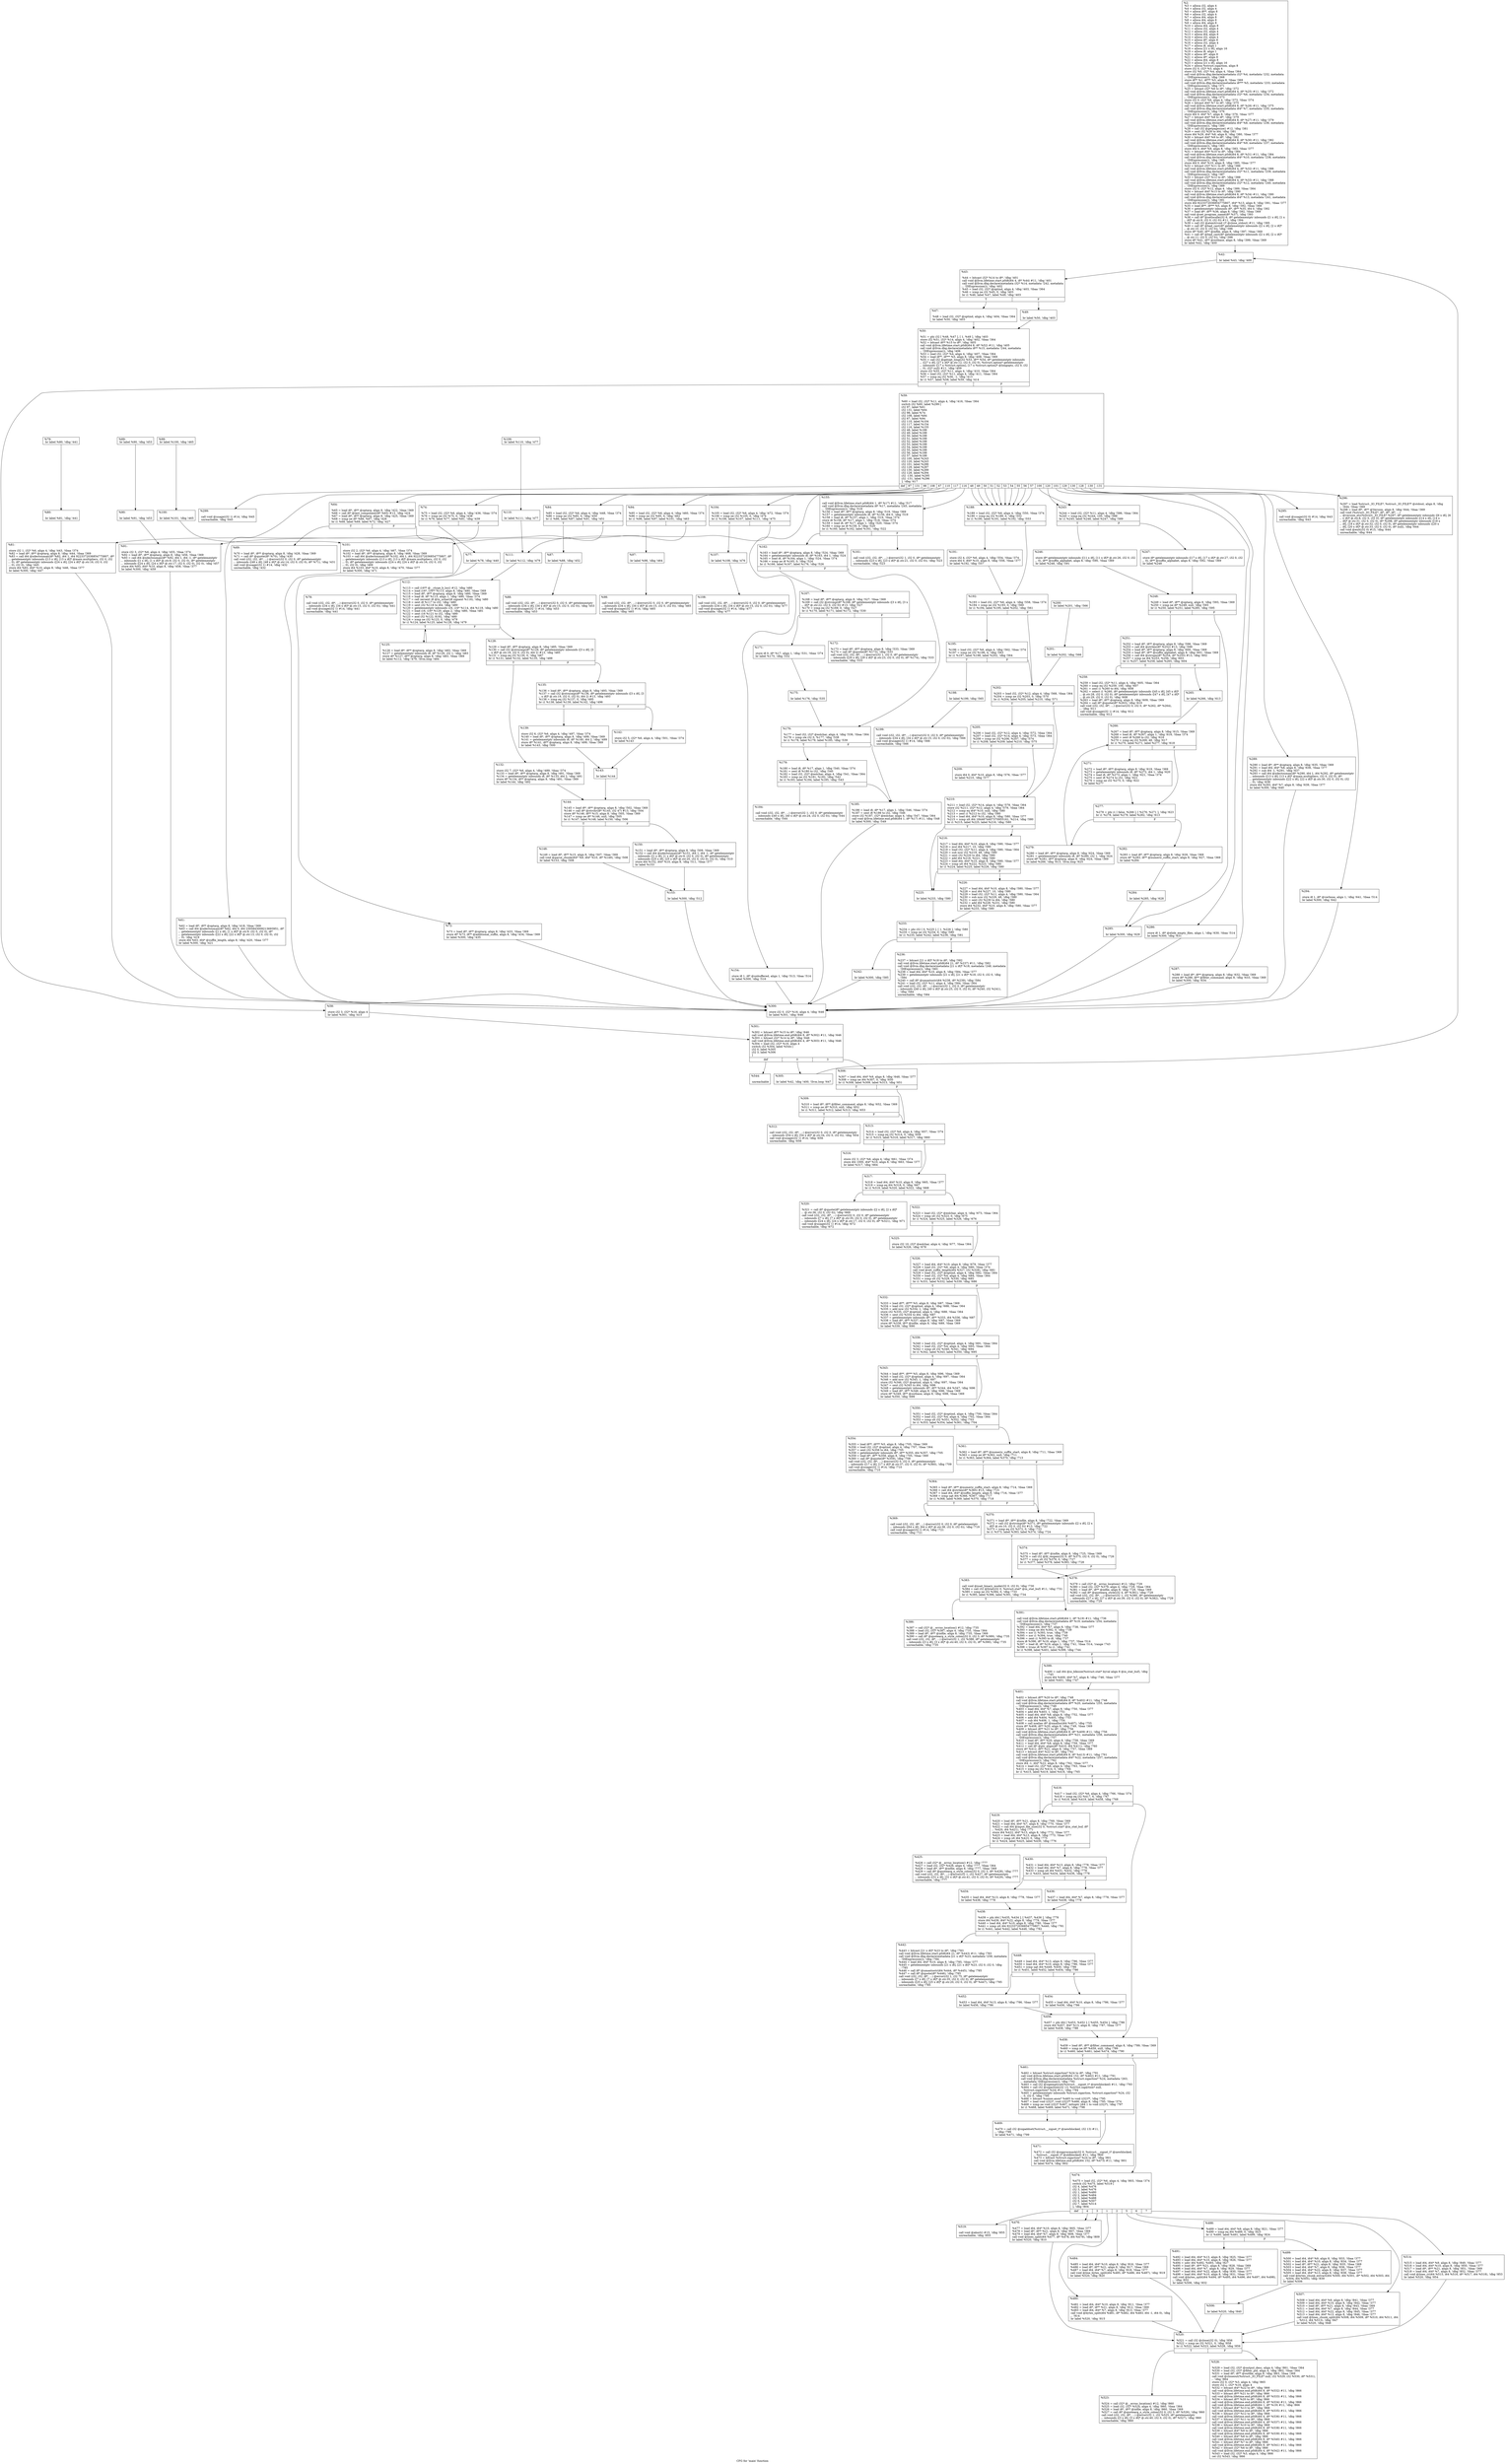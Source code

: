 digraph "CFG for 'main' function" {
	label="CFG for 'main' function";

	Node0x1380670 [shape=record,label="{%2:\l  %3 = alloca i32, align 4\l  %4 = alloca i32, align 4\l  %5 = alloca i8**, align 8\l  %6 = alloca i32, align 4\l  %7 = alloca i64, align 8\l  %8 = alloca i64, align 8\l  %9 = alloca i64, align 8\l  %10 = alloca i64, align 8\l  %11 = alloca i32, align 4\l  %12 = alloca i32, align 4\l  %13 = alloca i64, align 8\l  %14 = alloca i32, align 4\l  %15 = alloca i8*, align 8\l  %16 = alloca i32, align 4\l  %17 = alloca i8, align 1\l  %18 = alloca [21 x i8], align 16\l  %19 = alloca i8, align 1\l  %20 = alloca i8*, align 8\l  %21 = alloca i8*, align 8\l  %22 = alloca i64, align 8\l  %23 = alloca [21 x i8], align 16\l  %24 = alloca %struct.sigaction, align 8\l  store i32 0, i32* %3, align 4\l  store i32 %0, i32* %4, align 4, !tbaa !364\l  call void @llvm.dbg.declare(metadata i32* %4, metadata !232, metadata\l... !DIExpression()), !dbg !368\l  store i8** %1, i8*** %5, align 8, !tbaa !369\l  call void @llvm.dbg.declare(metadata i8*** %5, metadata !233, metadata\l... !DIExpression()), !dbg !371\l  %25 = bitcast i32* %6 to i8*, !dbg !372\l  call void @llvm.lifetime.start.p0i8(i64 4, i8* %25) #11, !dbg !372\l  call void @llvm.dbg.declare(metadata i32* %6, metadata !234, metadata\l... !DIExpression()), !dbg !373\l  store i32 0, i32* %6, align 4, !dbg !373, !tbaa !374\l  %26 = bitcast i64* %7 to i8*, !dbg !375\l  call void @llvm.lifetime.start.p0i8(i64 8, i8* %26) #11, !dbg !375\l  call void @llvm.dbg.declare(metadata i64* %7, metadata !235, metadata\l... !DIExpression()), !dbg !376\l  store i64 0, i64* %7, align 8, !dbg !376, !tbaa !377\l  %27 = bitcast i64* %8 to i8*, !dbg !379\l  call void @llvm.lifetime.start.p0i8(i64 8, i8* %27) #11, !dbg !379\l  call void @llvm.dbg.declare(metadata i64* %8, metadata !236, metadata\l... !DIExpression()), !dbg !380\l  %28 = call i32 @getpagesize() #12, !dbg !381\l  %29 = sext i32 %28 to i64, !dbg !381\l  store i64 %29, i64* %8, align 8, !dbg !380, !tbaa !377\l  %30 = bitcast i64* %9 to i8*, !dbg !382\l  call void @llvm.lifetime.start.p0i8(i64 8, i8* %30) #11, !dbg !382\l  call void @llvm.dbg.declare(metadata i64* %9, metadata !237, metadata\l... !DIExpression()), !dbg !383\l  store i64 0, i64* %9, align 8, !dbg !383, !tbaa !377\l  %31 = bitcast i64* %10 to i8*, !dbg !384\l  call void @llvm.lifetime.start.p0i8(i64 8, i8* %31) #11, !dbg !384\l  call void @llvm.dbg.declare(metadata i64* %10, metadata !238, metadata\l... !DIExpression()), !dbg !385\l  store i64 0, i64* %10, align 8, !dbg !385, !tbaa !377\l  %32 = bitcast i32* %11 to i8*, !dbg !386\l  call void @llvm.lifetime.start.p0i8(i64 4, i8* %32) #11, !dbg !386\l  call void @llvm.dbg.declare(metadata i32* %11, metadata !239, metadata\l... !DIExpression()), !dbg !387\l  %33 = bitcast i32* %12 to i8*, !dbg !388\l  call void @llvm.lifetime.start.p0i8(i64 4, i8* %33) #11, !dbg !388\l  call void @llvm.dbg.declare(metadata i32* %12, metadata !240, metadata\l... !DIExpression()), !dbg !389\l  store i32 0, i32* %12, align 4, !dbg !389, !tbaa !364\l  %34 = bitcast i64* %13 to i8*, !dbg !390\l  call void @llvm.lifetime.start.p0i8(i64 8, i8* %34) #11, !dbg !390\l  call void @llvm.dbg.declare(metadata i64* %13, metadata !241, metadata\l... !DIExpression()), !dbg !391\l  store i64 9223372036854775807, i64* %13, align 8, !dbg !391, !tbaa !377\l  %35 = load i8**, i8*** %5, align 8, !dbg !392, !tbaa !369\l  %36 = getelementptr inbounds i8*, i8** %35, i64 0, !dbg !392\l  %37 = load i8*, i8** %36, align 8, !dbg !392, !tbaa !369\l  call void @set_program_name(i8* %37), !dbg !393\l  %38 = call i8* @setlocale(i32 6, i8* getelementptr inbounds ([1 x i8], [1 x\l... i8]* @.str.9, i32 0, i32 0)) #11, !dbg !394\l  %39 = call i32 @atexit(void ()* @close_stdout) #11, !dbg !395\l  %40 = call i8* @bad_cast(i8* getelementptr inbounds ([2 x i8], [2 x i8]*\l... @.str.10, i32 0, i32 0)), !dbg !396\l  store i8* %40, i8** @infile, align 8, !dbg !397, !tbaa !369\l  %41 = call i8* @bad_cast(i8* getelementptr inbounds ([2 x i8], [2 x i8]*\l... @.str.11, i32 0, i32 0)), !dbg !398\l  store i8* %41, i8** @outbase, align 8, !dbg !399, !tbaa !369\l  br label %42, !dbg !400\l}"];
	Node0x1380670 -> Node0x1380bc0;
	Node0x1380bc0 [shape=record,label="{%42:\l\l  br label %43, !dbg !400\l}"];
	Node0x1380bc0 -> Node0x1380c10;
	Node0x1380c10 [shape=record,label="{%43:\l\l  %44 = bitcast i32* %14 to i8*, !dbg !401\l  call void @llvm.lifetime.start.p0i8(i64 4, i8* %44) #11, !dbg !401\l  call void @llvm.dbg.declare(metadata i32* %14, metadata !242, metadata\l... !DIExpression()), !dbg !402\l  %45 = load i32, i32* @optind, align 4, !dbg !403, !tbaa !364\l  %46 = icmp ne i32 %45, 0, !dbg !403\l  br i1 %46, label %47, label %49, !dbg !403\l|{<s0>T|<s1>F}}"];
	Node0x1380c10:s0 -> Node0x1380c60;
	Node0x1380c10:s1 -> Node0x1380cb0;
	Node0x1380c60 [shape=record,label="{%47:\l\l  %48 = load i32, i32* @optind, align 4, !dbg !404, !tbaa !364\l  br label %50, !dbg !403\l}"];
	Node0x1380c60 -> Node0x1380d00;
	Node0x1380cb0 [shape=record,label="{%49:\l\l  br label %50, !dbg !403\l}"];
	Node0x1380cb0 -> Node0x1380d00;
	Node0x1380d00 [shape=record,label="{%50:\l\l  %51 = phi i32 [ %48, %47 ], [ 1, %49 ], !dbg !403\l  store i32 %51, i32* %14, align 4, !dbg !402, !tbaa !364\l  %52 = bitcast i8** %15 to i8*, !dbg !405\l  call void @llvm.lifetime.start.p0i8(i64 8, i8* %52) #11, !dbg !405\l  call void @llvm.dbg.declare(metadata i8** %15, metadata !244, metadata\l... !DIExpression()), !dbg !406\l  %53 = load i32, i32* %4, align 4, !dbg !407, !tbaa !364\l  %54 = load i8**, i8*** %5, align 8, !dbg !408, !tbaa !369\l  %55 = call i32 @getopt_long(i32 %53, i8** %54, i8* getelementptr inbounds\l... ([27 x i8], [27 x i8]* @.str.12, i32 0, i32 0), %struct.option* getelementptr\l... inbounds ([17 x %struct.option], [17 x %struct.option]* @longopts, i32 0, i32\l... 0), i32* null) #11, !dbg !409\l  store i32 %55, i32* %11, align 4, !dbg !410, !tbaa !364\l  %56 = load i32, i32* %11, align 4, !dbg !411, !tbaa !364\l  %57 = icmp eq i32 %56, -1, !dbg !413\l  br i1 %57, label %58, label %59, !dbg !414\l|{<s0>T|<s1>F}}"];
	Node0x1380d00:s0 -> Node0x1380d50;
	Node0x1380d00:s1 -> Node0x1380da0;
	Node0x1380d50 [shape=record,label="{%58:\l\l  store i32 3, i32* %16, align 4\l  br label %301, !dbg !415\l}"];
	Node0x1380d50 -> Node0x13ab9f0;
	Node0x1380da0 [shape=record,label="{%59:\l\l  %60 = load i32, i32* %11, align 4, !dbg !416, !tbaa !364\l  switch i32 %60, label %299 [\l    i32 97, label %61\l    i32 131, label %64\l    i32 98, label %74\l    i32 108, label %84\l    i32 67, label %94\l    i32 110, label %104\l    i32 117, label %154\l    i32 116, label %155\l    i32 48, label %188\l    i32 49, label %188\l    i32 50, label %188\l    i32 51, label %188\l    i32 52, label %188\l    i32 53, label %188\l    i32 54, label %188\l    i32 55, label %188\l    i32 56, label %188\l    i32 57, label %188\l    i32 100, label %243\l    i32 120, label %243\l    i32 101, label %286\l    i32 129, label %287\l    i32 130, label %289\l    i32 128, label %294\l    i32 -130, label %295\l    i32 -131, label %296\l  ], !dbg !417\l|{<s0>def|<s1>97|<s2>131|<s3>98|<s4>108|<s5>67|<s6>110|<s7>117|<s8>116|<s9>48|<s10>49|<s11>50|<s12>51|<s13>52|<s14>53|<s15>54|<s16>55|<s17>56|<s18>57|<s19>100|<s20>120|<s21>101|<s22>129|<s23>130|<s24>128|<s25>-130|<s26>-131}}"];
	Node0x1380da0:s0 -> Node0x13ab950;
	Node0x1380da0:s1 -> Node0x1380df0;
	Node0x1380da0:s2 -> Node0x1380e40;
	Node0x1380da0:s3 -> Node0x1380f30;
	Node0x1380da0:s4 -> Node0x1381110;
	Node0x1380da0:s5 -> Node0x13812f0;
	Node0x1380da0:s6 -> Node0x13814d0;
	Node0x1380da0:s7 -> Node0x1381a70;
	Node0x1380da0:s8 -> Node0x1381ac0;
	Node0x1380da0:s9 -> Node0x13aad70;
	Node0x1380da0:s10 -> Node0x13aad70;
	Node0x1380da0:s11 -> Node0x13aad70;
	Node0x1380da0:s12 -> Node0x13aad70;
	Node0x1380da0:s13 -> Node0x13aad70;
	Node0x1380da0:s14 -> Node0x13aad70;
	Node0x1380da0:s15 -> Node0x13aad70;
	Node0x1380da0:s16 -> Node0x13aad70;
	Node0x1380da0:s17 -> Node0x13aad70;
	Node0x1380da0:s18 -> Node0x13aad70;
	Node0x1380da0:s19 -> Node0x13ab310;
	Node0x1380da0:s20 -> Node0x13ab310;
	Node0x1380da0:s21 -> Node0x13ab770;
	Node0x1380da0:s22 -> Node0x13ab7c0;
	Node0x1380da0:s23 -> Node0x13ab810;
	Node0x1380da0:s24 -> Node0x13ab860;
	Node0x1380da0:s25 -> Node0x13ab8b0;
	Node0x1380da0:s26 -> Node0x13ab900;
	Node0x1380df0 [shape=record,label="{%61:\l\l  %62 = load i8*, i8** @optarg, align 8, !dbg !418, !tbaa !369\l  %63 = call i64 @xdectoumax(i8* %62, i64 0, i64 2305843009213693951, i8*\l... getelementptr inbounds ([1 x i8], [1 x i8]* @.str.9, i32 0, i32 0), i8*\l... getelementptr inbounds ([22 x i8], [22 x i8]* @.str.13, i32 0, i32 0), i32\l... 0), !dbg !419\l  store i64 %63, i64* @suffix_length, align 8, !dbg !420, !tbaa !377\l  br label %300, !dbg !421\l}"];
	Node0x1380df0 -> Node0x13ab9a0;
	Node0x1380e40 [shape=record,label="{%64:\l\l  %65 = load i8*, i8** @optarg, align 8, !dbg !422, !tbaa !369\l  %66 = call i8* @last_component(i8* %65) #13, !dbg !424\l  %67 = load i8*, i8** @optarg, align 8, !dbg !425, !tbaa !369\l  %68 = icmp ne i8* %66, %67, !dbg !426\l  br i1 %68, label %69, label %72, !dbg !427\l|{<s0>T|<s1>F}}"];
	Node0x1380e40:s0 -> Node0x1380e90;
	Node0x1380e40:s1 -> Node0x1380ee0;
	Node0x1380e90 [shape=record,label="{%69:\l\l  %70 = load i8*, i8** @optarg, align 8, !dbg !428, !tbaa !369\l  %71 = call i8* @quote(i8* %70), !dbg !430\l  call void (i32, i32, i8*, ...) @error(i32 0, i32 0, i8* getelementptr\l... inbounds ([48 x i8], [48 x i8]* @.str.14, i32 0, i32 0), i8* %71), !dbg !431\l  call void @usage(i32 1) #14, !dbg !432\l  unreachable, !dbg !432\l}"];
	Node0x1380ee0 [shape=record,label="{%72:\l\l  %73 = load i8*, i8** @optarg, align 8, !dbg !433, !tbaa !369\l  store i8* %73, i8** @additional_suffix, align 8, !dbg !434, !tbaa !369\l  br label %300, !dbg !435\l}"];
	Node0x1380ee0 -> Node0x13ab9a0;
	Node0x1380f30 [shape=record,label="{%74:\l\l  %75 = load i32, i32* %6, align 4, !dbg !436, !tbaa !374\l  %76 = icmp ne i32 %75, 0, !dbg !438\l  br i1 %76, label %77, label %81, !dbg !439\l|{<s0>T|<s1>F}}"];
	Node0x1380f30:s0 -> Node0x1380f80;
	Node0x1380f30:s1 -> Node0x13810c0;
	Node0x1380f80 [shape=record,label="{%77:\l\l  br label %78, !dbg !440\l}"];
	Node0x1380f80 -> Node0x1380fd0;
	Node0x1380fd0 [shape=record,label="{%78:\l\l  call void (i32, i32, i8*, ...) @error(i32 0, i32 0, i8* getelementptr\l... inbounds ([34 x i8], [34 x i8]* @.str.15, i32 0, i32 0)), !dbg !441\l  call void @usage(i32 1) #14, !dbg !441\l  unreachable, !dbg !441\l}"];
	Node0x1381020 [shape=record,label="{%79:                                                  \l  br label %80, !dbg !441\l}"];
	Node0x1381020 -> Node0x1381070;
	Node0x1381070 [shape=record,label="{%80:\l\l  br label %81, !dbg !441\l}"];
	Node0x1381070 -> Node0x13810c0;
	Node0x13810c0 [shape=record,label="{%81:\l\l  store i32 1, i32* %6, align 4, !dbg !443, !tbaa !374\l  %82 = load i8*, i8** @optarg, align 8, !dbg !444, !tbaa !369\l  %83 = call i64 @xdectoumax(i8* %82, i64 1, i64 9223372036854775807, i8*\l... getelementptr inbounds ([13 x i8], [13 x i8]* @main.multipliers, i32 0, i32\l... 0), i8* getelementptr inbounds ([24 x i8], [24 x i8]* @.str.16, i32 0, i32\l... 0), i32 0), !dbg !445\l  store i64 %83, i64* %10, align 8, !dbg !446, !tbaa !377\l  br label %300, !dbg !447\l}"];
	Node0x13810c0 -> Node0x13ab9a0;
	Node0x1381110 [shape=record,label="{%84:\l\l  %85 = load i32, i32* %6, align 4, !dbg !448, !tbaa !374\l  %86 = icmp ne i32 %85, 0, !dbg !450\l  br i1 %86, label %87, label %91, !dbg !451\l|{<s0>T|<s1>F}}"];
	Node0x1381110:s0 -> Node0x1381160;
	Node0x1381110:s1 -> Node0x13812a0;
	Node0x1381160 [shape=record,label="{%87:\l\l  br label %88, !dbg !452\l}"];
	Node0x1381160 -> Node0x13811b0;
	Node0x13811b0 [shape=record,label="{%88:\l\l  call void (i32, i32, i8*, ...) @error(i32 0, i32 0, i8* getelementptr\l... inbounds ([34 x i8], [34 x i8]* @.str.15, i32 0, i32 0)), !dbg !453\l  call void @usage(i32 1) #14, !dbg !453\l  unreachable, !dbg !453\l}"];
	Node0x1381200 [shape=record,label="{%89:                                                  \l  br label %90, !dbg !453\l}"];
	Node0x1381200 -> Node0x1381250;
	Node0x1381250 [shape=record,label="{%90:\l\l  br label %91, !dbg !453\l}"];
	Node0x1381250 -> Node0x13812a0;
	Node0x13812a0 [shape=record,label="{%91:\l\l  store i32 3, i32* %6, align 4, !dbg !455, !tbaa !374\l  %92 = load i8*, i8** @optarg, align 8, !dbg !456, !tbaa !369\l  %93 = call i64 @xdectoumax(i8* %92, i64 1, i64 -1, i8* getelementptr\l... inbounds ([1 x i8], [1 x i8]* @.str.9, i32 0, i32 0), i8* getelementptr\l... inbounds ([24 x i8], [24 x i8]* @.str.17, i32 0, i32 0), i32 0), !dbg !457\l  store i64 %93, i64* %10, align 8, !dbg !458, !tbaa !377\l  br label %300, !dbg !459\l}"];
	Node0x13812a0 -> Node0x13ab9a0;
	Node0x13812f0 [shape=record,label="{%94:\l\l  %95 = load i32, i32* %6, align 4, !dbg !460, !tbaa !374\l  %96 = icmp ne i32 %95, 0, !dbg !462\l  br i1 %96, label %97, label %101, !dbg !463\l|{<s0>T|<s1>F}}"];
	Node0x13812f0:s0 -> Node0x1381340;
	Node0x13812f0:s1 -> Node0x1381480;
	Node0x1381340 [shape=record,label="{%97:\l\l  br label %98, !dbg !464\l}"];
	Node0x1381340 -> Node0x1381390;
	Node0x1381390 [shape=record,label="{%98:\l\l  call void (i32, i32, i8*, ...) @error(i32 0, i32 0, i8* getelementptr\l... inbounds ([34 x i8], [34 x i8]* @.str.15, i32 0, i32 0)), !dbg !465\l  call void @usage(i32 1) #14, !dbg !465\l  unreachable, !dbg !465\l}"];
	Node0x13813e0 [shape=record,label="{%99:                                                  \l  br label %100, !dbg !465\l}"];
	Node0x13813e0 -> Node0x1381430;
	Node0x1381430 [shape=record,label="{%100:\l\l  br label %101, !dbg !465\l}"];
	Node0x1381430 -> Node0x1381480;
	Node0x1381480 [shape=record,label="{%101:\l\l  store i32 2, i32* %6, align 4, !dbg !467, !tbaa !374\l  %102 = load i8*, i8** @optarg, align 8, !dbg !468, !tbaa !369\l  %103 = call i64 @xdectoumax(i8* %102, i64 1, i64 9223372036854775807, i8*\l... getelementptr inbounds ([13 x i8], [13 x i8]* @main.multipliers, i32 0, i32\l... 0), i8* getelementptr inbounds ([24 x i8], [24 x i8]* @.str.16, i32 0, i32\l... 0), i32 0), !dbg !469\l  store i64 %103, i64* %10, align 8, !dbg !470, !tbaa !377\l  br label %300, !dbg !471\l}"];
	Node0x1381480 -> Node0x13ab9a0;
	Node0x13814d0 [shape=record,label="{%104:\l\l  %105 = load i32, i32* %6, align 4, !dbg !472, !tbaa !374\l  %106 = icmp ne i32 %105, 0, !dbg !474\l  br i1 %106, label %107, label %111, !dbg !475\l|{<s0>T|<s1>F}}"];
	Node0x13814d0:s0 -> Node0x1381520;
	Node0x13814d0:s1 -> Node0x1381660;
	Node0x1381520 [shape=record,label="{%107:\l\l  br label %108, !dbg !476\l}"];
	Node0x1381520 -> Node0x1381570;
	Node0x1381570 [shape=record,label="{%108:\l\l  call void (i32, i32, i8*, ...) @error(i32 0, i32 0, i8* getelementptr\l... inbounds ([34 x i8], [34 x i8]* @.str.15, i32 0, i32 0)), !dbg !477\l  call void @usage(i32 1) #14, !dbg !477\l  unreachable, !dbg !477\l}"];
	Node0x13815c0 [shape=record,label="{%109:                                                  \l  br label %110, !dbg !477\l}"];
	Node0x13815c0 -> Node0x1381610;
	Node0x1381610 [shape=record,label="{%110:\l\l  br label %111, !dbg !477\l}"];
	Node0x1381610 -> Node0x1381660;
	Node0x1381660 [shape=record,label="{%111:\l\l  br label %112, !dbg !479\l}"];
	Node0x1381660 -> Node0x13816b0;
	Node0x13816b0 [shape=record,label="{%112:\l\l  %113 = call i16** @__ctype_b_loc() #12, !dbg !480\l  %114 = load i16*, i16** %113, align 8, !dbg !480, !tbaa !369\l  %115 = load i8*, i8** @optarg, align 8, !dbg !480, !tbaa !369\l  %116 = load i8, i8* %115, align 1, !dbg !480, !tbaa !374\l  %117 = call zeroext i8 @to_uchar(i8 signext %116), !dbg !480\l  %118 = zext i8 %117 to i32, !dbg !480\l  %119 = sext i32 %118 to i64, !dbg !480\l  %120 = getelementptr inbounds i16, i16* %114, i64 %119, !dbg !480\l  %121 = load i16, i16* %120, align 2, !dbg !480, !tbaa !481\l  %122 = zext i16 %121 to i32, !dbg !480\l  %123 = and i32 %122, 8192, !dbg !480\l  %124 = icmp ne i32 %123, 0, !dbg !479\l  br i1 %124, label %125, label %128, !dbg !479\l|{<s0>T|<s1>F}}"];
	Node0x13816b0:s0 -> Node0x1381700;
	Node0x13816b0:s1 -> Node0x1381750;
	Node0x1381700 [shape=record,label="{%125:\l\l  %126 = load i8*, i8** @optarg, align 8, !dbg !483, !tbaa !369\l  %127 = getelementptr inbounds i8, i8* %126, i32 1, !dbg !483\l  store i8* %127, i8** @optarg, align 8, !dbg !483, !tbaa !369\l  br label %112, !dbg !479, !llvm.loop !484\l}"];
	Node0x1381700 -> Node0x13816b0;
	Node0x1381750 [shape=record,label="{%128:\l\l  %129 = load i8*, i8** @optarg, align 8, !dbg !485, !tbaa !369\l  %130 = call i32 @strncmp(i8* %129, i8* getelementptr inbounds ([3 x i8], [3\l... x i8]* @.str.18, i32 0, i32 0), i64 2) #13, !dbg !485\l  %131 = icmp eq i32 %130, 0, !dbg !487\l  br i1 %131, label %132, label %135, !dbg !488\l|{<s0>T|<s1>F}}"];
	Node0x1381750:s0 -> Node0x13817a0;
	Node0x1381750:s1 -> Node0x13817f0;
	Node0x13817a0 [shape=record,label="{%132:\l\l  store i32 7, i32* %6, align 4, !dbg !489, !tbaa !374\l  %133 = load i8*, i8** @optarg, align 8, !dbg !491, !tbaa !369\l  %134 = getelementptr inbounds i8, i8* %133, i64 2, !dbg !491\l  store i8* %134, i8** @optarg, align 8, !dbg !491, !tbaa !369\l  br label %144, !dbg !492\l}"];
	Node0x13817a0 -> Node0x1381930;
	Node0x13817f0 [shape=record,label="{%135:\l\l  %136 = load i8*, i8** @optarg, align 8, !dbg !493, !tbaa !369\l  %137 = call i32 @strncmp(i8* %136, i8* getelementptr inbounds ([3 x i8], [3\l... x i8]* @.str.19, i32 0, i32 0), i64 2) #13, !dbg !493\l  %138 = icmp eq i32 %137, 0, !dbg !495\l  br i1 %138, label %139, label %142, !dbg !496\l|{<s0>T|<s1>F}}"];
	Node0x13817f0:s0 -> Node0x1381840;
	Node0x13817f0:s1 -> Node0x1381890;
	Node0x1381840 [shape=record,label="{%139:\l\l  store i32 6, i32* %6, align 4, !dbg !497, !tbaa !374\l  %140 = load i8*, i8** @optarg, align 8, !dbg !499, !tbaa !369\l  %141 = getelementptr inbounds i8, i8* %140, i64 2, !dbg !499\l  store i8* %141, i8** @optarg, align 8, !dbg !499, !tbaa !369\l  br label %143, !dbg !500\l}"];
	Node0x1381840 -> Node0x13818e0;
	Node0x1381890 [shape=record,label="{%142:\l\l  store i32 5, i32* %6, align 4, !dbg !501, !tbaa !374\l  br label %143\l}"];
	Node0x1381890 -> Node0x13818e0;
	Node0x13818e0 [shape=record,label="{%143:\l\l  br label %144\l}"];
	Node0x13818e0 -> Node0x1381930;
	Node0x1381930 [shape=record,label="{%144:\l\l  %145 = load i8*, i8** @optarg, align 8, !dbg !502, !tbaa !369\l  %146 = call i8* @strchr(i8* %145, i32 47) #13, !dbg !504\l  store i8* %146, i8** %15, align 8, !dbg !505, !tbaa !369\l  %147 = icmp ne i8* %146, null, !dbg !505\l  br i1 %147, label %148, label %150, !dbg !506\l|{<s0>T|<s1>F}}"];
	Node0x1381930:s0 -> Node0x1381980;
	Node0x1381930:s1 -> Node0x13819d0;
	Node0x1381980 [shape=record,label="{%148:\l\l  %149 = load i8*, i8** %15, align 8, !dbg !507, !tbaa !369\l  call void @parse_chunk(i64* %9, i64* %10, i8* %149), !dbg !508\l  br label %153, !dbg !508\l}"];
	Node0x1381980 -> Node0x1381a20;
	Node0x13819d0 [shape=record,label="{%150:\l\l  %151 = load i8*, i8** @optarg, align 8, !dbg !509, !tbaa !369\l  %152 = call i64 @xdectoumax(i8* %151, i64 1, i64 -1, i8* getelementptr\l... inbounds ([1 x i8], [1 x i8]* @.str.9, i32 0, i32 0), i8* getelementptr\l... inbounds ([25 x i8], [25 x i8]* @.str.20, i32 0, i32 0), i32 0), !dbg !510\l  store i64 %152, i64* %10, align 8, !dbg !511, !tbaa !377\l  br label %153\l}"];
	Node0x13819d0 -> Node0x1381a20;
	Node0x1381a20 [shape=record,label="{%153:\l\l  br label %300, !dbg !512\l}"];
	Node0x1381a20 -> Node0x13ab9a0;
	Node0x1381a70 [shape=record,label="{%154:\l\l  store i8 1, i8* @unbuffered, align 1, !dbg !513, !tbaa !514\l  br label %300, !dbg !516\l}"];
	Node0x1381a70 -> Node0x13ab9a0;
	Node0x1381ac0 [shape=record,label="{%155:\l\l  call void @llvm.lifetime.start.p0i8(i64 1, i8* %17) #11, !dbg !517\l  call void @llvm.dbg.declare(metadata i8* %17, metadata !245, metadata\l... !DIExpression()), !dbg !518\l  %156 = load i8*, i8** @optarg, align 8, !dbg !519, !tbaa !369\l  %157 = getelementptr inbounds i8, i8* %156, i64 0, !dbg !519\l  %158 = load i8, i8* %157, align 1, !dbg !519, !tbaa !374\l  store i8 %158, i8* %17, align 1, !dbg !518, !tbaa !374\l  %159 = load i8, i8* %17, align 1, !dbg !520, !tbaa !374\l  %160 = icmp ne i8 %159, 0, !dbg !520\l  br i1 %160, label %162, label %161, !dbg !522\l|{<s0>T|<s1>F}}"];
	Node0x1381ac0:s0 -> Node0x1381b60;
	Node0x1381ac0:s1 -> Node0x1381b10;
	Node0x1381b10 [shape=record,label="{%161:\l\l  call void (i32, i32, i8*, ...) @error(i32 1, i32 0, i8* getelementptr\l... inbounds ([23 x i8], [23 x i8]* @.str.21, i32 0, i32 0)), !dbg !523\l  unreachable, !dbg !523\l}"];
	Node0x1381b60 [shape=record,label="{%162:\l\l  %163 = load i8*, i8** @optarg, align 8, !dbg !524, !tbaa !369\l  %164 = getelementptr inbounds i8, i8* %163, i64 1, !dbg !524\l  %165 = load i8, i8* %164, align 1, !dbg !524, !tbaa !374\l  %166 = icmp ne i8 %165, 0, !dbg !524\l  br i1 %166, label %167, label %176, !dbg !526\l|{<s0>T|<s1>F}}"];
	Node0x1381b60:s0 -> Node0x1381bb0;
	Node0x1381b60:s1 -> Node0x13aac30;
	Node0x1381bb0 [shape=record,label="{%167:\l\l  %168 = load i8*, i8** @optarg, align 8, !dbg !527, !tbaa !369\l  %169 = call i32 @strcmp(i8* %168, i8* getelementptr inbounds ([3 x i8], [3 x\l... i8]* @.str.22, i32 0, i32 0)) #13, !dbg !527\l  %170 = icmp eq i32 %169, 0, !dbg !527\l  br i1 %170, label %171, label %172, !dbg !530\l|{<s0>T|<s1>F}}"];
	Node0x1381bb0:s0 -> Node0x1381c00;
	Node0x1381bb0:s1 -> Node0x1381c50;
	Node0x1381c00 [shape=record,label="{%171:\l\l  store i8 0, i8* %17, align 1, !dbg !531, !tbaa !374\l  br label %175, !dbg !532\l}"];
	Node0x1381c00 -> Node0x13aabe0;
	Node0x1381c50 [shape=record,label="{%172:\l\l  %173 = load i8*, i8** @optarg, align 8, !dbg !533, !tbaa !369\l  %174 = call i8* @quote(i8* %173), !dbg !533\l  call void (i32, i32, i8*, ...) @error(i32 1, i32 0, i8* getelementptr\l... inbounds ([29 x i8], [29 x i8]* @.str.23, i32 0, i32 0), i8* %174), !dbg !533\l  unreachable, !dbg !533\l}"];
	Node0x13aabe0 [shape=record,label="{%175:\l\l  br label %176, !dbg !535\l}"];
	Node0x13aabe0 -> Node0x13aac30;
	Node0x13aac30 [shape=record,label="{%176:\l\l  %177 = load i32, i32* @eolchar, align 4, !dbg !536, !tbaa !364\l  %178 = icmp sle i32 0, %177, !dbg !538\l  br i1 %178, label %179, label %185, !dbg !539\l|{<s0>T|<s1>F}}"];
	Node0x13aac30:s0 -> Node0x13aac80;
	Node0x13aac30:s1 -> Node0x13aad20;
	Node0x13aac80 [shape=record,label="{%179:\l\l  %180 = load i8, i8* %17, align 1, !dbg !540, !tbaa !374\l  %181 = sext i8 %180 to i32, !dbg !540\l  %182 = load i32, i32* @eolchar, align 4, !dbg !541, !tbaa !364\l  %183 = icmp ne i32 %181, %182, !dbg !542\l  br i1 %183, label %184, label %185, !dbg !543\l|{<s0>T|<s1>F}}"];
	Node0x13aac80:s0 -> Node0x13aacd0;
	Node0x13aac80:s1 -> Node0x13aad20;
	Node0x13aacd0 [shape=record,label="{%184:\l\l  call void (i32, i32, i8*, ...) @error(i32 1, i32 0, i8* getelementptr\l... inbounds ([40 x i8], [40 x i8]* @.str.24, i32 0, i32 0)), !dbg !544\l  unreachable, !dbg !544\l}"];
	Node0x13aad20 [shape=record,label="{%185:\l\l  %186 = load i8, i8* %17, align 1, !dbg !546, !tbaa !374\l  %187 = sext i8 %186 to i32, !dbg !546\l  store i32 %187, i32* @eolchar, align 4, !dbg !547, !tbaa !364\l  call void @llvm.lifetime.end.p0i8(i64 1, i8* %17) #11, !dbg !548\l  br label %300, !dbg !549\l}"];
	Node0x13aad20 -> Node0x13ab9a0;
	Node0x13aad70 [shape=record,label="{%188:\l\l  %189 = load i32, i32* %6, align 4, !dbg !550, !tbaa !374\l  %190 = icmp eq i32 %189, 0, !dbg !552\l  br i1 %190, label %191, label %192, !dbg !553\l|{<s0>T|<s1>F}}"];
	Node0x13aad70:s0 -> Node0x13aadc0;
	Node0x13aad70:s1 -> Node0x13aae10;
	Node0x13aadc0 [shape=record,label="{%191:\l\l  store i32 4, i32* %6, align 4, !dbg !554, !tbaa !374\l  store i64 0, i64* %10, align 8, !dbg !556, !tbaa !377\l  br label %192, !dbg !557\l}"];
	Node0x13aadc0 -> Node0x13aae10;
	Node0x13aae10 [shape=record,label="{%192:\l\l  %193 = load i32, i32* %6, align 4, !dbg !558, !tbaa !374\l  %194 = icmp ne i32 %193, 0, !dbg !560\l  br i1 %194, label %195, label %202, !dbg !561\l|{<s0>T|<s1>F}}"];
	Node0x13aae10:s0 -> Node0x13aae60;
	Node0x13aae10:s1 -> Node0x13aaff0;
	Node0x13aae60 [shape=record,label="{%195:\l\l  %196 = load i32, i32* %6, align 4, !dbg !562, !tbaa !374\l  %197 = icmp ne i32 %196, 4, !dbg !563\l  br i1 %197, label %198, label %202, !dbg !564\l|{<s0>T|<s1>F}}"];
	Node0x13aae60:s0 -> Node0x13aaeb0;
	Node0x13aae60:s1 -> Node0x13aaff0;
	Node0x13aaeb0 [shape=record,label="{%198:\l\l  br label %199, !dbg !565\l}"];
	Node0x13aaeb0 -> Node0x13aaf00;
	Node0x13aaf00 [shape=record,label="{%199:\l\l  call void (i32, i32, i8*, ...) @error(i32 0, i32 0, i8* getelementptr\l... inbounds ([34 x i8], [34 x i8]* @.str.15, i32 0, i32 0)), !dbg !566\l  call void @usage(i32 1) #14, !dbg !566\l  unreachable, !dbg !566\l}"];
	Node0x13aaf50 [shape=record,label="{%200:                                                  \l  br label %201, !dbg !566\l}"];
	Node0x13aaf50 -> Node0x13aafa0;
	Node0x13aafa0 [shape=record,label="{%201:\l\l  br label %202, !dbg !566\l}"];
	Node0x13aafa0 -> Node0x13aaff0;
	Node0x13aaff0 [shape=record,label="{%202:\l\l  %203 = load i32, i32* %12, align 4, !dbg !568, !tbaa !364\l  %204 = icmp ne i32 %203, 0, !dbg !570\l  br i1 %204, label %205, label %210, !dbg !571\l|{<s0>T|<s1>F}}"];
	Node0x13aaff0:s0 -> Node0x13ab040;
	Node0x13aaff0:s1 -> Node0x13ab0e0;
	Node0x13ab040 [shape=record,label="{%205:\l\l  %206 = load i32, i32* %12, align 4, !dbg !572, !tbaa !364\l  %207 = load i32, i32* %14, align 4, !dbg !573, !tbaa !364\l  %208 = icmp ne i32 %206, %207, !dbg !574\l  br i1 %208, label %209, label %210, !dbg !575\l|{<s0>T|<s1>F}}"];
	Node0x13ab040:s0 -> Node0x13ab090;
	Node0x13ab040:s1 -> Node0x13ab0e0;
	Node0x13ab090 [shape=record,label="{%209:\l\l  store i64 0, i64* %10, align 8, !dbg !576, !tbaa !377\l  br label %210, !dbg !577\l}"];
	Node0x13ab090 -> Node0x13ab0e0;
	Node0x13ab0e0 [shape=record,label="{%210:\l\l  %211 = load i32, i32* %14, align 4, !dbg !578, !tbaa !364\l  store i32 %211, i32* %12, align 4, !dbg !579, !tbaa !364\l  %212 = icmp eq i64* %10, null, !dbg !580\l  %213 = zext i1 %212 to i32, !dbg !580\l  %214 = load i64, i64* %10, align 8, !dbg !580, !tbaa !377\l  %215 = icmp ult i64 1844674407370955161, %214, !dbg !580\l  br i1 %215, label %225, label %216, !dbg !580\l|{<s0>T|<s1>F}}"];
	Node0x13ab0e0:s0 -> Node0x13ab180;
	Node0x13ab0e0:s1 -> Node0x13ab130;
	Node0x13ab130 [shape=record,label="{%216:\l\l  %217 = load i64, i64* %10, align 8, !dbg !580, !tbaa !377\l  %218 = mul i64 %217, 10, !dbg !580\l  %219 = load i32, i32* %11, align 4, !dbg !580, !tbaa !364\l  %220 = sub nsw i32 %219, 48, !dbg !580\l  %221 = sext i32 %220 to i64, !dbg !580\l  %222 = add i64 %218, %221, !dbg !580\l  %223 = load i64, i64* %10, align 8, !dbg !580, !tbaa !377\l  %224 = icmp ult i64 %222, %223, !dbg !580\l  br i1 %224, label %225, label %226, !dbg !580\l|{<s0>T|<s1>F}}"];
	Node0x13ab130:s0 -> Node0x13ab180;
	Node0x13ab130:s1 -> Node0x13ab1d0;
	Node0x13ab180 [shape=record,label="{%225:\l\l  br label %233, !dbg !580\l}"];
	Node0x13ab180 -> Node0x13ab220;
	Node0x13ab1d0 [shape=record,label="{%226:\l\l  %227 = load i64, i64* %10, align 8, !dbg !580, !tbaa !377\l  %228 = mul i64 %227, 10, !dbg !580\l  %229 = load i32, i32* %11, align 4, !dbg !580, !tbaa !364\l  %230 = sub nsw i32 %229, 48, !dbg !580\l  %231 = sext i32 %230 to i64, !dbg !580\l  %232 = add i64 %228, %231, !dbg !580\l  store i64 %232, i64* %10, align 8, !dbg !580, !tbaa !377\l  br label %233, !dbg !580\l}"];
	Node0x13ab1d0 -> Node0x13ab220;
	Node0x13ab220 [shape=record,label="{%233:\l\l  %234 = phi i32 [ 0, %225 ], [ 1, %226 ], !dbg !580\l  %235 = icmp ne i32 %234, 0, !dbg !580\l  br i1 %235, label %242, label %236, !dbg !581\l|{<s0>T|<s1>F}}"];
	Node0x13ab220:s0 -> Node0x13ab2c0;
	Node0x13ab220:s1 -> Node0x13ab270;
	Node0x13ab270 [shape=record,label="{%236:\l\l  %237 = bitcast [21 x i8]* %18 to i8*, !dbg !582\l  call void @llvm.lifetime.start.p0i8(i64 21, i8* %237) #11, !dbg !582\l  call void @llvm.dbg.declare(metadata [21 x i8]* %18, metadata !248, metadata\l... !DIExpression()), !dbg !583\l  %238 = load i64, i64* %10, align 8, !dbg !584, !tbaa !377\l  %239 = getelementptr inbounds [21 x i8], [21 x i8]* %18, i32 0, i32 0, !dbg\l... !584\l  %240 = call i8* @umaxtostr(i64 %238, i8* %239), !dbg !584\l  %241 = load i32, i32* %11, align 4, !dbg !584, !tbaa !364\l  call void (i32, i32, i8*, ...) @error(i32 1, i32 0, i8* getelementptr\l... inbounds ([40 x i8], [40 x i8]* @.str.25, i32 0, i32 0), i8* %240, i32 %241),\l... !dbg !584\l  unreachable, !dbg !584\l}"];
	Node0x13ab2c0 [shape=record,label="{%242:\l\l  br label %300, !dbg !585\l}"];
	Node0x13ab2c0 -> Node0x13ab9a0;
	Node0x13ab310 [shape=record,label="{%243:\l\l  %244 = load i32, i32* %11, align 4, !dbg !586, !tbaa !364\l  %245 = icmp eq i32 %244, 100, !dbg !588\l  br i1 %245, label %246, label %247, !dbg !589\l|{<s0>T|<s1>F}}"];
	Node0x13ab310:s0 -> Node0x13ab360;
	Node0x13ab310:s1 -> Node0x13ab3b0;
	Node0x13ab360 [shape=record,label="{%246:\l\l  store i8* getelementptr inbounds ([11 x i8], [11 x i8]* @.str.26, i32 0, i32\l... 0), i8** @suffix_alphabet, align 8, !dbg !590, !tbaa !369\l  br label %248, !dbg !591\l}"];
	Node0x13ab360 -> Node0x13ab400;
	Node0x13ab3b0 [shape=record,label="{%247:\l\l  store i8* getelementptr inbounds ([17 x i8], [17 x i8]* @.str.27, i32 0, i32\l... 0), i8** @suffix_alphabet, align 8, !dbg !592, !tbaa !369\l  br label %248\l}"];
	Node0x13ab3b0 -> Node0x13ab400;
	Node0x13ab400 [shape=record,label="{%248:\l\l  %249 = load i8*, i8** @optarg, align 8, !dbg !593, !tbaa !369\l  %250 = icmp ne i8* %249, null, !dbg !593\l  br i1 %250, label %251, label %285, !dbg !595\l|{<s0>T|<s1>F}}"];
	Node0x13ab400:s0 -> Node0x13ab450;
	Node0x13ab400:s1 -> Node0x13ab720;
	Node0x13ab450 [shape=record,label="{%251:\l\l  %252 = load i8*, i8** @optarg, align 8, !dbg !596, !tbaa !369\l  %253 = call i64 @strlen(i8* %252) #13, !dbg !599\l  %254 = load i8*, i8** @optarg, align 8, !dbg !600, !tbaa !369\l  %255 = load i8*, i8** @suffix_alphabet, align 8, !dbg !601, !tbaa !369\l  %256 = call i64 @strspn(i8* %254, i8* %255) #13, !dbg !602\l  %257 = icmp ne i64 %253, %256, !dbg !603\l  br i1 %257, label %258, label %265, !dbg !604\l|{<s0>T|<s1>F}}"];
	Node0x13ab450:s0 -> Node0x13ab4a0;
	Node0x13ab450:s1 -> Node0x13ab4f0;
	Node0x13ab4a0 [shape=record,label="{%258:\l\l  %259 = load i32, i32* %11, align 4, !dbg !605, !tbaa !364\l  %260 = icmp eq i32 %259, 100, !dbg !607\l  %261 = zext i1 %260 to i64, !dbg !608\l  %262 = select i1 %260, i8* getelementptr inbounds ([45 x i8], [45 x i8]*\l... @.str.28, i32 0, i32 0), i8* getelementptr inbounds ([47 x i8], [47 x i8]*\l... @.str.29, i32 0, i32 0), !dbg !608\l  %263 = load i8*, i8** @optarg, align 8, !dbg !609, !tbaa !369\l  %264 = call i8* @quote(i8* %263), !dbg !610\l  call void (i32, i32, i8*, ...) @error(i32 0, i32 0, i8* %262, i8* %264),\l... !dbg !611\l  call void @usage(i32 1) #14, !dbg !612\l  unreachable, !dbg !612\l}"];
	Node0x13ab4f0 [shape=record,label="{%265:\l\l  br label %266, !dbg !613\l}"];
	Node0x13ab4f0 -> Node0x13ab540;
	Node0x13ab540 [shape=record,label="{%266:\l\l  %267 = load i8*, i8** @optarg, align 8, !dbg !615, !tbaa !369\l  %268 = load i8, i8* %267, align 1, !dbg !616, !tbaa !374\l  %269 = sext i8 %268 to i32, !dbg !616\l  %270 = icmp eq i32 %269, 48, !dbg !617\l  br i1 %270, label %271, label %277, !dbg !618\l|{<s0>T|<s1>F}}"];
	Node0x13ab540:s0 -> Node0x13ab590;
	Node0x13ab540:s1 -> Node0x13ab5e0;
	Node0x13ab590 [shape=record,label="{%271:\l\l  %272 = load i8*, i8** @optarg, align 8, !dbg !619, !tbaa !369\l  %273 = getelementptr inbounds i8, i8* %272, i64 1, !dbg !620\l  %274 = load i8, i8* %273, align 1, !dbg !621, !tbaa !374\l  %275 = sext i8 %274 to i32, !dbg !621\l  %276 = icmp ne i32 %275, 0, !dbg !622\l  br label %277\l}"];
	Node0x13ab590 -> Node0x13ab5e0;
	Node0x13ab5e0 [shape=record,label="{%277:\l\l  %278 = phi i1 [ false, %266 ], [ %276, %271 ], !dbg !623\l  br i1 %278, label %279, label %282, !dbg !613\l|{<s0>T|<s1>F}}"];
	Node0x13ab5e0:s0 -> Node0x13ab630;
	Node0x13ab5e0:s1 -> Node0x13ab680;
	Node0x13ab630 [shape=record,label="{%279:\l\l  %280 = load i8*, i8** @optarg, align 8, !dbg !624, !tbaa !369\l  %281 = getelementptr inbounds i8, i8* %280, i32 1, !dbg !624\l  store i8* %281, i8** @optarg, align 8, !dbg !624, !tbaa !369\l  br label %266, !dbg !613, !llvm.loop !625\l}"];
	Node0x13ab630 -> Node0x13ab540;
	Node0x13ab680 [shape=record,label="{%282:\l\l  %283 = load i8*, i8** @optarg, align 8, !dbg !626, !tbaa !369\l  store i8* %283, i8** @numeric_suffix_start, align 8, !dbg !627, !tbaa !369\l  br label %284\l}"];
	Node0x13ab680 -> Node0x13ab6d0;
	Node0x13ab6d0 [shape=record,label="{%284:\l\l  br label %285, !dbg !628\l}"];
	Node0x13ab6d0 -> Node0x13ab720;
	Node0x13ab720 [shape=record,label="{%285:\l\l  br label %300, !dbg !629\l}"];
	Node0x13ab720 -> Node0x13ab9a0;
	Node0x13ab770 [shape=record,label="{%286:\l\l  store i8 1, i8* @elide_empty_files, align 1, !dbg !630, !tbaa !514\l  br label %300, !dbg !631\l}"];
	Node0x13ab770 -> Node0x13ab9a0;
	Node0x13ab7c0 [shape=record,label="{%287:\l\l  %288 = load i8*, i8** @optarg, align 8, !dbg !632, !tbaa !369\l  store i8* %288, i8** @filter_command, align 8, !dbg !633, !tbaa !369\l  br label %300, !dbg !634\l}"];
	Node0x13ab7c0 -> Node0x13ab9a0;
	Node0x13ab810 [shape=record,label="{%289:\l\l  %290 = load i8*, i8** @optarg, align 8, !dbg !635, !tbaa !369\l  %291 = load i64, i64* %8, align 8, !dbg !636, !tbaa !377\l  %292 = sub i64 -1, %291, !dbg !637\l  %293 = call i64 @xdectoumax(i8* %290, i64 1, i64 %292, i8* getelementptr\l... inbounds ([13 x i8], [13 x i8]* @main.multipliers, i32 0, i32 0), i8*\l... getelementptr inbounds ([22 x i8], [22 x i8]* @.str.30, i32 0, i32 0), i32\l... 0), !dbg !638\l  store i64 %293, i64* %7, align 8, !dbg !639, !tbaa !377\l  br label %300, !dbg !640\l}"];
	Node0x13ab810 -> Node0x13ab9a0;
	Node0x13ab860 [shape=record,label="{%294:\l\l  store i8 1, i8* @verbose, align 1, !dbg !641, !tbaa !514\l  br label %300, !dbg !642\l}"];
	Node0x13ab860 -> Node0x13ab9a0;
	Node0x13ab8b0 [shape=record,label="{%295:\l\l  call void @usage(i32 0) #14, !dbg !643\l  unreachable, !dbg !643\l}"];
	Node0x13ab900 [shape=record,label="{%296:\l\l  %297 = load %struct._IO_FILE*, %struct._IO_FILE** @stdout, align 8, !dbg\l... !644, !tbaa !369\l  %298 = load i8*, i8** @Version, align 8, !dbg !644, !tbaa !369\l  call void (%struct._IO_FILE*, i8*, i8*, i8*, ...)\l... @version_etc(%struct._IO_FILE* %297, i8* getelementptr inbounds ([6 x i8], [6\l... x i8]* @.str.8, i32 0, i32 0), i8* getelementptr inbounds ([14 x i8], [14 x\l... i8]* @.str.31, i32 0, i32 0), i8* %298, i8* getelementptr inbounds ([18 x\l... i8], [18 x i8]* @.str.32, i32 0, i32 0), i8* getelementptr inbounds ([20 x\l... i8], [20 x i8]* @.str.33, i32 0, i32 0), i8* null), !dbg !644\l  call void @exit(i32 0) #15, !dbg !644\l  unreachable, !dbg !644\l}"];
	Node0x13ab950 [shape=record,label="{%299:\l\l  call void @usage(i32 1) #14, !dbg !645\l  unreachable, !dbg !645\l}"];
	Node0x13ab9a0 [shape=record,label="{%300:\l\l  store i32 0, i32* %16, align 4, !dbg !646\l  br label %301, !dbg !646\l}"];
	Node0x13ab9a0 -> Node0x13ab9f0;
	Node0x13ab9f0 [shape=record,label="{%301:\l\l  %302 = bitcast i8** %15 to i8*, !dbg !646\l  call void @llvm.lifetime.end.p0i8(i64 8, i8* %302) #11, !dbg !646\l  %303 = bitcast i32* %14 to i8*, !dbg !646\l  call void @llvm.lifetime.end.p0i8(i64 4, i8* %303) #11, !dbg !646\l  %304 = load i32, i32* %16, align 4\l  switch i32 %304, label %544 [\l    i32 0, label %305\l    i32 3, label %306\l  ]\l|{<s0>def|<s1>0|<s2>3}}"];
	Node0x13ab9f0:s0 -> Node0x13acc10;
	Node0x13ab9f0:s1 -> Node0x13aba40;
	Node0x13ab9f0:s2 -> Node0x13aba90;
	Node0x13aba40 [shape=record,label="{%305:\l\l  br label %42, !dbg !400, !llvm.loop !647\l}"];
	Node0x13aba40 -> Node0x1380bc0;
	Node0x13aba90 [shape=record,label="{%306:\l\l  %307 = load i64, i64* %9, align 8, !dbg !648, !tbaa !377\l  %308 = icmp ne i64 %307, 0, !dbg !650\l  br i1 %308, label %309, label %313, !dbg !651\l|{<s0>T|<s1>F}}"];
	Node0x13aba90:s0 -> Node0x13abae0;
	Node0x13aba90:s1 -> Node0x13abb80;
	Node0x13abae0 [shape=record,label="{%309:\l\l  %310 = load i8*, i8** @filter_command, align 8, !dbg !652, !tbaa !369\l  %311 = icmp ne i8* %310, null, !dbg !652\l  br i1 %311, label %312, label %313, !dbg !653\l|{<s0>T|<s1>F}}"];
	Node0x13abae0:s0 -> Node0x13abb30;
	Node0x13abae0:s1 -> Node0x13abb80;
	Node0x13abb30 [shape=record,label="{%312:\l\l  call void (i32, i32, i8*, ...) @error(i32 0, i32 0, i8* getelementptr\l... inbounds ([54 x i8], [54 x i8]* @.str.34, i32 0, i32 0)), !dbg !654\l  call void @usage(i32 1) #14, !dbg !656\l  unreachable, !dbg !656\l}"];
	Node0x13abb80 [shape=record,label="{%313:\l\l  %314 = load i32, i32* %6, align 4, !dbg !657, !tbaa !374\l  %315 = icmp eq i32 %314, 0, !dbg !659\l  br i1 %315, label %316, label %317, !dbg !660\l|{<s0>T|<s1>F}}"];
	Node0x13abb80:s0 -> Node0x13abbd0;
	Node0x13abb80:s1 -> Node0x13abc20;
	Node0x13abbd0 [shape=record,label="{%316:\l\l  store i32 3, i32* %6, align 4, !dbg !661, !tbaa !374\l  store i64 1000, i64* %10, align 8, !dbg !663, !tbaa !377\l  br label %317, !dbg !664\l}"];
	Node0x13abbd0 -> Node0x13abc20;
	Node0x13abc20 [shape=record,label="{%317:\l\l  %318 = load i64, i64* %10, align 8, !dbg !665, !tbaa !377\l  %319 = icmp eq i64 %318, 0, !dbg !667\l  br i1 %319, label %320, label %322, !dbg !668\l|{<s0>T|<s1>F}}"];
	Node0x13abc20:s0 -> Node0x13abc70;
	Node0x13abc20:s1 -> Node0x13abcc0;
	Node0x13abc70 [shape=record,label="{%320:\l\l  %321 = call i8* @quote(i8* getelementptr inbounds ([2 x i8], [2 x i8]*\l... @.str.36, i32 0, i32 0)), !dbg !669\l  call void (i32, i32, i8*, ...) @error(i32 0, i32 0, i8* getelementptr\l... inbounds ([7 x i8], [7 x i8]* @.str.35, i32 0, i32 0), i8* getelementptr\l... inbounds ([24 x i8], [24 x i8]* @.str.17, i32 0, i32 0), i8* %321), !dbg !671\l  call void @usage(i32 1) #14, !dbg !672\l  unreachable, !dbg !672\l}"];
	Node0x13abcc0 [shape=record,label="{%322:\l\l  %323 = load i32, i32* @eolchar, align 4, !dbg !673, !tbaa !364\l  %324 = icmp slt i32 %323, 0, !dbg !675\l  br i1 %324, label %325, label %326, !dbg !676\l|{<s0>T|<s1>F}}"];
	Node0x13abcc0:s0 -> Node0x13abd10;
	Node0x13abcc0:s1 -> Node0x13abd60;
	Node0x13abd10 [shape=record,label="{%325:\l\l  store i32 10, i32* @eolchar, align 4, !dbg !677, !tbaa !364\l  br label %326, !dbg !678\l}"];
	Node0x13abd10 -> Node0x13abd60;
	Node0x13abd60 [shape=record,label="{%326:\l\l  %327 = load i64, i64* %10, align 8, !dbg !679, !tbaa !377\l  %328 = load i32, i32* %6, align 4, !dbg !680, !tbaa !374\l  call void @set_suffix_length(i64 %327, i32 %328), !dbg !681\l  %329 = load i32, i32* @optind, align 4, !dbg !682, !tbaa !364\l  %330 = load i32, i32* %4, align 4, !dbg !684, !tbaa !364\l  %331 = icmp slt i32 %329, %330, !dbg !685\l  br i1 %331, label %332, label %339, !dbg !686\l|{<s0>T|<s1>F}}"];
	Node0x13abd60:s0 -> Node0x13abdb0;
	Node0x13abd60:s1 -> Node0x13abe00;
	Node0x13abdb0 [shape=record,label="{%332:\l\l  %333 = load i8**, i8*** %5, align 8, !dbg !687, !tbaa !369\l  %334 = load i32, i32* @optind, align 4, !dbg !688, !tbaa !364\l  %335 = add nsw i32 %334, 1, !dbg !688\l  store i32 %335, i32* @optind, align 4, !dbg !688, !tbaa !364\l  %336 = sext i32 %334 to i64, !dbg !687\l  %337 = getelementptr inbounds i8*, i8** %333, i64 %336, !dbg !687\l  %338 = load i8*, i8** %337, align 8, !dbg !687, !tbaa !369\l  store i8* %338, i8** @infile, align 8, !dbg !689, !tbaa !369\l  br label %339, !dbg !690\l}"];
	Node0x13abdb0 -> Node0x13abe00;
	Node0x13abe00 [shape=record,label="{%339:\l\l  %340 = load i32, i32* @optind, align 4, !dbg !691, !tbaa !364\l  %341 = load i32, i32* %4, align 4, !dbg !693, !tbaa !364\l  %342 = icmp slt i32 %340, %341, !dbg !694\l  br i1 %342, label %343, label %350, !dbg !695\l|{<s0>T|<s1>F}}"];
	Node0x13abe00:s0 -> Node0x13abe50;
	Node0x13abe00:s1 -> Node0x13abea0;
	Node0x13abe50 [shape=record,label="{%343:\l\l  %344 = load i8**, i8*** %5, align 8, !dbg !696, !tbaa !369\l  %345 = load i32, i32* @optind, align 4, !dbg !697, !tbaa !364\l  %346 = add nsw i32 %345, 1, !dbg !697\l  store i32 %346, i32* @optind, align 4, !dbg !697, !tbaa !364\l  %347 = sext i32 %345 to i64, !dbg !696\l  %348 = getelementptr inbounds i8*, i8** %344, i64 %347, !dbg !696\l  %349 = load i8*, i8** %348, align 8, !dbg !696, !tbaa !369\l  store i8* %349, i8** @outbase, align 8, !dbg !698, !tbaa !369\l  br label %350, !dbg !699\l}"];
	Node0x13abe50 -> Node0x13abea0;
	Node0x13abea0 [shape=record,label="{%350:\l\l  %351 = load i32, i32* @optind, align 4, !dbg !700, !tbaa !364\l  %352 = load i32, i32* %4, align 4, !dbg !702, !tbaa !364\l  %353 = icmp slt i32 %351, %352, !dbg !703\l  br i1 %353, label %354, label %361, !dbg !704\l|{<s0>T|<s1>F}}"];
	Node0x13abea0:s0 -> Node0x13abef0;
	Node0x13abea0:s1 -> Node0x13abf40;
	Node0x13abef0 [shape=record,label="{%354:\l\l  %355 = load i8**, i8*** %5, align 8, !dbg !705, !tbaa !369\l  %356 = load i32, i32* @optind, align 4, !dbg !707, !tbaa !364\l  %357 = sext i32 %356 to i64, !dbg !705\l  %358 = getelementptr inbounds i8*, i8** %355, i64 %357, !dbg !705\l  %359 = load i8*, i8** %358, align 8, !dbg !705, !tbaa !369\l  %360 = call i8* @quote(i8* %359), !dbg !708\l  call void (i32, i32, i8*, ...) @error(i32 0, i32 0, i8* getelementptr\l... inbounds ([17 x i8], [17 x i8]* @.str.37, i32 0, i32 0), i8* %360), !dbg !709\l  call void @usage(i32 1) #14, !dbg !710\l  unreachable, !dbg !710\l}"];
	Node0x13abf40 [shape=record,label="{%361:\l\l  %362 = load i8*, i8** @numeric_suffix_start, align 8, !dbg !711, !tbaa !369\l  %363 = icmp ne i8* %362, null, !dbg !711\l  br i1 %363, label %364, label %370, !dbg !713\l|{<s0>T|<s1>F}}"];
	Node0x13abf40:s0 -> Node0x13abf90;
	Node0x13abf40:s1 -> Node0x13ac030;
	Node0x13abf90 [shape=record,label="{%364:\l\l  %365 = load i8*, i8** @numeric_suffix_start, align 8, !dbg !714, !tbaa !369\l  %366 = call i64 @strlen(i8* %365) #13, !dbg !715\l  %367 = load i64, i64* @suffix_length, align 8, !dbg !716, !tbaa !377\l  %368 = icmp ugt i64 %366, %367, !dbg !717\l  br i1 %368, label %369, label %370, !dbg !718\l|{<s0>T|<s1>F}}"];
	Node0x13abf90:s0 -> Node0x13abfe0;
	Node0x13abf90:s1 -> Node0x13ac030;
	Node0x13abfe0 [shape=record,label="{%369:\l\l  call void (i32, i32, i8*, ...) @error(i32 0, i32 0, i8* getelementptr\l... inbounds ([64 x i8], [64 x i8]* @.str.38, i32 0, i32 0)), !dbg !719\l  call void @usage(i32 1) #14, !dbg !721\l  unreachable, !dbg !721\l}"];
	Node0x13ac030 [shape=record,label="{%370:\l\l  %371 = load i8*, i8** @infile, align 8, !dbg !722, !tbaa !369\l  %372 = call i32 @strcmp(i8* %371, i8* getelementptr inbounds ([2 x i8], [2 x\l... i8]* @.str.10, i32 0, i32 0)) #13, !dbg !722\l  %373 = icmp eq i32 %372, 0, !dbg !722\l  br i1 %373, label %383, label %374, !dbg !724\l|{<s0>T|<s1>F}}"];
	Node0x13ac030:s0 -> Node0x13ac120;
	Node0x13ac030:s1 -> Node0x13ac080;
	Node0x13ac080 [shape=record,label="{%374:\l\l  %375 = load i8*, i8** @infile, align 8, !dbg !725, !tbaa !369\l  %376 = call i32 @fd_reopen(i32 0, i8* %375, i32 0, i32 0), !dbg !726\l  %377 = icmp slt i32 %376, 0, !dbg !727\l  br i1 %377, label %378, label %383, !dbg !728\l|{<s0>T|<s1>F}}"];
	Node0x13ac080:s0 -> Node0x13ac0d0;
	Node0x13ac080:s1 -> Node0x13ac120;
	Node0x13ac0d0 [shape=record,label="{%378:\l\l  %379 = call i32* @__errno_location() #12, !dbg !729\l  %380 = load i32, i32* %379, align 4, !dbg !729, !tbaa !364\l  %381 = load i8*, i8** @infile, align 8, !dbg !729, !tbaa !369\l  %382 = call i8* @quotearg_style(i32 4, i8* %381), !dbg !729\l  call void (i32, i32, i8*, ...) @error(i32 1, i32 %380, i8* getelementptr\l... inbounds ([27 x i8], [27 x i8]* @.str.39, i32 0, i32 0), i8* %382), !dbg !729\l  unreachable, !dbg !729\l}"];
	Node0x13ac120 [shape=record,label="{%383:\l\l  call void @xset_binary_mode(i32 0, i32 0), !dbg !730\l  %384 = call i32 @fstat(i32 0, %struct.stat* @in_stat_buf) #11, !dbg !731\l  %385 = icmp ne i32 %384, 0, !dbg !733\l  br i1 %385, label %386, label %391, !dbg !734\l|{<s0>T|<s1>F}}"];
	Node0x13ac120:s0 -> Node0x13ac170;
	Node0x13ac120:s1 -> Node0x13ac1c0;
	Node0x13ac170 [shape=record,label="{%386:\l\l  %387 = call i32* @__errno_location() #12, !dbg !735\l  %388 = load i32, i32* %387, align 4, !dbg !735, !tbaa !364\l  %389 = load i8*, i8** @infile, align 8, !dbg !735, !tbaa !369\l  %390 = call i8* @quotearg_n_style_colon(i32 0, i32 3, i8* %389), !dbg !735\l  call void (i32, i32, i8*, ...) @error(i32 1, i32 %388, i8* getelementptr\l... inbounds ([3 x i8], [3 x i8]* @.str.40, i32 0, i32 0), i8* %390), !dbg !735\l  unreachable, !dbg !735\l}"];
	Node0x13ac1c0 [shape=record,label="{%391:\l\l  call void @llvm.lifetime.start.p0i8(i64 1, i8* %19) #11, !dbg !736\l  call void @llvm.dbg.declare(metadata i8* %19, metadata !254, metadata\l... !DIExpression()), !dbg !737\l  %392 = load i64, i64* %7, align 8, !dbg !738, !tbaa !377\l  %393 = icmp ne i64 %392, 0, !dbg !739\l  %394 = xor i1 %393, true, !dbg !739\l  %395 = xor i1 %394, true, !dbg !740\l  %396 = zext i1 %395 to i8, !dbg !737\l  store i8 %396, i8* %19, align 1, !dbg !737, !tbaa !514\l  %397 = load i8, i8* %19, align 1, !dbg !741, !tbaa !514, !range !743\l  %398 = trunc i8 %397 to i1, !dbg !741\l  br i1 %398, label %401, label %399, !dbg !744\l|{<s0>T|<s1>F}}"];
	Node0x13ac1c0:s0 -> Node0x13ac260;
	Node0x13ac1c0:s1 -> Node0x13ac210;
	Node0x13ac210 [shape=record,label="{%399:\l\l  %400 = call i64 @io_blksize(%struct.stat* byval align 8 @in_stat_buf), !dbg\l... !745\l  store i64 %400, i64* %7, align 8, !dbg !746, !tbaa !377\l  br label %401, !dbg !747\l}"];
	Node0x13ac210 -> Node0x13ac260;
	Node0x13ac260 [shape=record,label="{%401:\l\l  %402 = bitcast i8** %20 to i8*, !dbg !748\l  call void @llvm.lifetime.start.p0i8(i64 8, i8* %402) #11, !dbg !748\l  call void @llvm.dbg.declare(metadata i8** %20, metadata !255, metadata\l... !DIExpression()), !dbg !749\l  %403 = load i64, i64* %7, align 8, !dbg !750, !tbaa !377\l  %404 = add i64 %403, 1, !dbg !751\l  %405 = load i64, i64* %8, align 8, !dbg !752, !tbaa !377\l  %406 = add i64 %404, %405, !dbg !753\l  %407 = sub i64 %406, 1, !dbg !754\l  %408 = call noalias i8* @xmalloc(i64 %407), !dbg !755\l  store i8* %408, i8** %20, align 8, !dbg !749, !tbaa !369\l  %409 = bitcast i8** %21 to i8*, !dbg !756\l  call void @llvm.lifetime.start.p0i8(i64 8, i8* %409) #11, !dbg !756\l  call void @llvm.dbg.declare(metadata i8** %21, metadata !256, metadata\l... !DIExpression()), !dbg !757\l  %410 = load i8*, i8** %20, align 8, !dbg !758, !tbaa !369\l  %411 = load i64, i64* %8, align 8, !dbg !759, !tbaa !377\l  %412 = call i8* @ptr_align(i8* %410, i64 %411), !dbg !760\l  store i8* %412, i8** %21, align 8, !dbg !757, !tbaa !369\l  %413 = bitcast i64* %22 to i8*, !dbg !761\l  call void @llvm.lifetime.start.p0i8(i64 8, i8* %413) #11, !dbg !761\l  call void @llvm.dbg.declare(metadata i64* %22, metadata !257, metadata\l... !DIExpression()), !dbg !762\l  store i64 -1, i64* %22, align 8, !dbg !762, !tbaa !377\l  %414 = load i32, i32* %6, align 4, !dbg !763, !tbaa !374\l  %415 = icmp eq i32 %414, 5, !dbg !764\l  br i1 %415, label %419, label %416, !dbg !765\l|{<s0>T|<s1>F}}"];
	Node0x13ac260:s0 -> Node0x13ac300;
	Node0x13ac260:s1 -> Node0x13ac2b0;
	Node0x13ac2b0 [shape=record,label="{%416:\l\l  %417 = load i32, i32* %6, align 4, !dbg !766, !tbaa !374\l  %418 = icmp eq i32 %417, 6, !dbg !767\l  br i1 %418, label %419, label %458, !dbg !768\l|{<s0>T|<s1>F}}"];
	Node0x13ac2b0:s0 -> Node0x13ac300;
	Node0x13ac2b0:s1 -> Node0x13ac670;
	Node0x13ac300 [shape=record,label="{%419:\l\l  %420 = load i8*, i8** %21, align 8, !dbg !769, !tbaa !369\l  %421 = load i64, i64* %7, align 8, !dbg !770, !tbaa !377\l  %422 = call i64 @input_file_size(i32 0, %struct.stat* @in_stat_buf, i8*\l... %420, i64 %421), !dbg !771\l  store i64 %422, i64* %13, align 8, !dbg !772, !tbaa !377\l  %423 = load i64, i64* %13, align 8, !dbg !773, !tbaa !377\l  %424 = icmp slt i64 %423, 0, !dbg !775\l  br i1 %424, label %425, label %430, !dbg !776\l|{<s0>T|<s1>F}}"];
	Node0x13ac300:s0 -> Node0x13ac350;
	Node0x13ac300:s1 -> Node0x13ac3a0;
	Node0x13ac350 [shape=record,label="{%425:\l\l  %426 = call i32* @__errno_location() #12, !dbg !777\l  %427 = load i32, i32* %426, align 4, !dbg !777, !tbaa !364\l  %428 = load i8*, i8** @infile, align 8, !dbg !777, !tbaa !369\l  %429 = call i8* @quotearg_n_style_colon(i32 0, i32 3, i8* %428), !dbg !777\l  call void (i32, i32, i8*, ...) @error(i32 1, i32 %427, i8* getelementptr\l... inbounds ([31 x i8], [31 x i8]* @.str.41, i32 0, i32 0), i8* %429), !dbg !777\l  unreachable, !dbg !777\l}"];
	Node0x13ac3a0 [shape=record,label="{%430:\l\l  %431 = load i64, i64* %13, align 8, !dbg !778, !tbaa !377\l  %432 = load i64, i64* %7, align 8, !dbg !778, !tbaa !377\l  %433 = icmp ult i64 %431, %432, !dbg !778\l  br i1 %433, label %434, label %436, !dbg !778\l|{<s0>T|<s1>F}}"];
	Node0x13ac3a0:s0 -> Node0x13ac3f0;
	Node0x13ac3a0:s1 -> Node0x13ac440;
	Node0x13ac3f0 [shape=record,label="{%434:\l\l  %435 = load i64, i64* %13, align 8, !dbg !778, !tbaa !377\l  br label %438, !dbg !778\l}"];
	Node0x13ac3f0 -> Node0x13ac490;
	Node0x13ac440 [shape=record,label="{%436:\l\l  %437 = load i64, i64* %7, align 8, !dbg !778, !tbaa !377\l  br label %438, !dbg !778\l}"];
	Node0x13ac440 -> Node0x13ac490;
	Node0x13ac490 [shape=record,label="{%438:\l\l  %439 = phi i64 [ %435, %434 ], [ %437, %436 ], !dbg !778\l  store i64 %439, i64* %22, align 8, !dbg !779, !tbaa !377\l  %440 = load i64, i64* %10, align 8, !dbg !780, !tbaa !377\l  %441 = icmp ult i64 9223372036854775807, %440, !dbg !781\l  br i1 %441, label %442, label %448, !dbg !782\l|{<s0>T|<s1>F}}"];
	Node0x13ac490:s0 -> Node0x13ac4e0;
	Node0x13ac490:s1 -> Node0x13ac530;
	Node0x13ac4e0 [shape=record,label="{%442:\l\l  %443 = bitcast [21 x i8]* %23 to i8*, !dbg !783\l  call void @llvm.lifetime.start.p0i8(i64 21, i8* %443) #11, !dbg !783\l  call void @llvm.dbg.declare(metadata [21 x i8]* %23, metadata !258, metadata\l... !DIExpression()), !dbg !784\l  %444 = load i64, i64* %10, align 8, !dbg !785, !tbaa !377\l  %445 = getelementptr inbounds [21 x i8], [21 x i8]* %23, i32 0, i32 0, !dbg\l... !785\l  %446 = call i8* @umaxtostr(i64 %444, i8* %445), !dbg !785\l  %447 = call i8* @quote(i8* %446), !dbg !785\l  call void (i32, i32, i8*, ...) @error(i32 1, i32 75, i8* getelementptr\l... inbounds ([7 x i8], [7 x i8]* @.str.35, i32 0, i32 0), i8* getelementptr\l... inbounds ([25 x i8], [25 x i8]* @.str.20, i32 0, i32 0), i8* %447), !dbg !785\l  unreachable, !dbg !785\l}"];
	Node0x13ac530 [shape=record,label="{%448:\l\l  %449 = load i64, i64* %13, align 8, !dbg !786, !tbaa !377\l  %450 = load i64, i64* %10, align 8, !dbg !786, !tbaa !377\l  %451 = icmp ugt i64 %449, %450, !dbg !786\l  br i1 %451, label %452, label %454, !dbg !786\l|{<s0>T|<s1>F}}"];
	Node0x13ac530:s0 -> Node0x13ac580;
	Node0x13ac530:s1 -> Node0x13ac5d0;
	Node0x13ac580 [shape=record,label="{%452:\l\l  %453 = load i64, i64* %13, align 8, !dbg !786, !tbaa !377\l  br label %456, !dbg !786\l}"];
	Node0x13ac580 -> Node0x13ac620;
	Node0x13ac5d0 [shape=record,label="{%454:\l\l  %455 = load i64, i64* %10, align 8, !dbg !786, !tbaa !377\l  br label %456, !dbg !786\l}"];
	Node0x13ac5d0 -> Node0x13ac620;
	Node0x13ac620 [shape=record,label="{%456:\l\l  %457 = phi i64 [ %453, %452 ], [ %455, %454 ], !dbg !786\l  store i64 %457, i64* %13, align 8, !dbg !787, !tbaa !377\l  br label %458, !dbg !788\l}"];
	Node0x13ac620 -> Node0x13ac670;
	Node0x13ac670 [shape=record,label="{%458:\l\l  %459 = load i8*, i8** @filter_command, align 8, !dbg !789, !tbaa !369\l  %460 = icmp ne i8* %459, null, !dbg !789\l  br i1 %460, label %461, label %474, !dbg !790\l|{<s0>T|<s1>F}}"];
	Node0x13ac670:s0 -> Node0x13ac6c0;
	Node0x13ac670:s1 -> Node0x13ac7b0;
	Node0x13ac6c0 [shape=record,label="{%461:\l\l  %462 = bitcast %struct.sigaction* %24 to i8*, !dbg !791\l  call void @llvm.lifetime.start.p0i8(i64 152, i8* %462) #11, !dbg !791\l  call void @llvm.dbg.declare(metadata %struct.sigaction* %24, metadata !263,\l... metadata !DIExpression()), !dbg !792\l  %463 = call i32 @sigemptyset(%struct.__sigset_t* @newblocked) #11, !dbg !793\l  %464 = call i32 @sigaction(i32 13, %struct.sigaction* null,\l... %struct.sigaction* %24) #11, !dbg !794\l  %465 = getelementptr inbounds %struct.sigaction, %struct.sigaction* %24, i32\l... 0, i32 0, !dbg !795\l  %466 = bitcast %union.anon* %465 to void (i32)**, !dbg !795\l  %467 = load void (i32)*, void (i32)** %466, align 8, !dbg !795, !tbaa !374\l  %468 = icmp ne void (i32)* %467, inttoptr (i64 1 to void (i32)*), !dbg !797\l  br i1 %468, label %469, label %471, !dbg !798\l|{<s0>T|<s1>F}}"];
	Node0x13ac6c0:s0 -> Node0x13ac710;
	Node0x13ac6c0:s1 -> Node0x13ac760;
	Node0x13ac710 [shape=record,label="{%469:\l\l  %470 = call i32 @sigaddset(%struct.__sigset_t* @newblocked, i32 13) #11,\l... !dbg !799\l  br label %471, !dbg !799\l}"];
	Node0x13ac710 -> Node0x13ac760;
	Node0x13ac760 [shape=record,label="{%471:\l\l  %472 = call i32 @sigprocmask(i32 0, %struct.__sigset_t* @newblocked,\l... %struct.__sigset_t* @oldblocked) #11, !dbg !800\l  %473 = bitcast %struct.sigaction* %24 to i8*, !dbg !801\l  call void @llvm.lifetime.end.p0i8(i64 152, i8* %473) #11, !dbg !801\l  br label %474, !dbg !802\l}"];
	Node0x13ac760 -> Node0x13ac7b0;
	Node0x13ac7b0 [shape=record,label="{%474:\l\l  %475 = load i32, i32* %6, align 4, !dbg !803, !tbaa !374\l  switch i32 %475, label %519 [\l    i32 4, label %476\l    i32 3, label %476\l    i32 1, label %480\l    i32 2, label %484\l    i32 5, label %488\l    i32 6, label %507\l    i32 7, label %514\l  ], !dbg !804\l|{<s0>def|<s1>4|<s2>3|<s3>1|<s4>2|<s5>5|<s6>6|<s7>7}}"];
	Node0x13ac7b0:s0 -> Node0x13acad0;
	Node0x13ac7b0:s1 -> Node0x13ac800;
	Node0x13ac7b0:s2 -> Node0x13ac800;
	Node0x13ac7b0:s3 -> Node0x13ac850;
	Node0x13ac7b0:s4 -> Node0x13ac8a0;
	Node0x13ac7b0:s5 -> Node0x13ac8f0;
	Node0x13ac7b0:s6 -> Node0x13aca30;
	Node0x13ac7b0:s7 -> Node0x13aca80;
	Node0x13ac800 [shape=record,label="{%476:\l\l  %477 = load i64, i64* %10, align 8, !dbg !805, !tbaa !377\l  %478 = load i8*, i8** %21, align 8, !dbg !807, !tbaa !369\l  %479 = load i64, i64* %7, align 8, !dbg !808, !tbaa !377\l  call void @lines_split(i64 %477, i8* %478, i64 %479), !dbg !809\l  br label %520, !dbg !810\l}"];
	Node0x13ac800 -> Node0x13acb20;
	Node0x13ac850 [shape=record,label="{%480:\l\l  %481 = load i64, i64* %10, align 8, !dbg !811, !tbaa !377\l  %482 = load i8*, i8** %21, align 8, !dbg !812, !tbaa !369\l  %483 = load i64, i64* %7, align 8, !dbg !813, !tbaa !377\l  call void @bytes_split(i64 %481, i8* %482, i64 %483, i64 -1, i64 0), !dbg\l... !814\l  br label %520, !dbg !815\l}"];
	Node0x13ac850 -> Node0x13acb20;
	Node0x13ac8a0 [shape=record,label="{%484:\l\l  %485 = load i64, i64* %10, align 8, !dbg !816, !tbaa !377\l  %486 = load i8*, i8** %21, align 8, !dbg !817, !tbaa !369\l  %487 = load i64, i64* %7, align 8, !dbg !818, !tbaa !377\l  call void @line_bytes_split(i64 %485, i8* %486, i64 %487), !dbg !819\l  br label %520, !dbg !820\l}"];
	Node0x13ac8a0 -> Node0x13acb20;
	Node0x13ac8f0 [shape=record,label="{%488:\l\l  %489 = load i64, i64* %9, align 8, !dbg !821, !tbaa !377\l  %490 = icmp eq i64 %489, 0, !dbg !823\l  br i1 %490, label %491, label %499, !dbg !824\l|{<s0>T|<s1>F}}"];
	Node0x13ac8f0:s0 -> Node0x13ac940;
	Node0x13ac8f0:s1 -> Node0x13ac990;
	Node0x13ac940 [shape=record,label="{%491:\l\l  %492 = load i64, i64* %13, align 8, !dbg !825, !tbaa !377\l  %493 = load i64, i64* %10, align 8, !dbg !826, !tbaa !377\l  %494 = udiv i64 %492, %493, !dbg !827\l  %495 = load i8*, i8** %21, align 8, !dbg !828, !tbaa !369\l  %496 = load i64, i64* %7, align 8, !dbg !829, !tbaa !377\l  %497 = load i64, i64* %22, align 8, !dbg !830, !tbaa !377\l  %498 = load i64, i64* %10, align 8, !dbg !831, !tbaa !377\l  call void @bytes_split(i64 %494, i8* %495, i64 %496, i64 %497, i64 %498),\l... !dbg !832\l  br label %506, !dbg !832\l}"];
	Node0x13ac940 -> Node0x13ac9e0;
	Node0x13ac990 [shape=record,label="{%499:\l\l  %500 = load i64, i64* %9, align 8, !dbg !833, !tbaa !377\l  %501 = load i64, i64* %10, align 8, !dbg !834, !tbaa !377\l  %502 = load i8*, i8** %21, align 8, !dbg !835, !tbaa !369\l  %503 = load i64, i64* %7, align 8, !dbg !836, !tbaa !377\l  %504 = load i64, i64* %22, align 8, !dbg !837, !tbaa !377\l  %505 = load i64, i64* %13, align 8, !dbg !838, !tbaa !377\l  call void @bytes_chunk_extract(i64 %500, i64 %501, i8* %502, i64 %503, i64\l... %504, i64 %505), !dbg !839\l  br label %506\l}"];
	Node0x13ac990 -> Node0x13ac9e0;
	Node0x13ac9e0 [shape=record,label="{%506:\l\l  br label %520, !dbg !840\l}"];
	Node0x13ac9e0 -> Node0x13acb20;
	Node0x13aca30 [shape=record,label="{%507:\l\l  %508 = load i64, i64* %9, align 8, !dbg !841, !tbaa !377\l  %509 = load i64, i64* %10, align 8, !dbg !842, !tbaa !377\l  %510 = load i8*, i8** %21, align 8, !dbg !843, !tbaa !369\l  %511 = load i64, i64* %7, align 8, !dbg !844, !tbaa !377\l  %512 = load i64, i64* %22, align 8, !dbg !845, !tbaa !377\l  %513 = load i64, i64* %13, align 8, !dbg !846, !tbaa !377\l  call void @lines_chunk_split(i64 %508, i64 %509, i8* %510, i64 %511, i64\l... %512, i64 %513), !dbg !847\l  br label %520, !dbg !848\l}"];
	Node0x13aca30 -> Node0x13acb20;
	Node0x13aca80 [shape=record,label="{%514:\l\l  %515 = load i64, i64* %9, align 8, !dbg !849, !tbaa !377\l  %516 = load i64, i64* %10, align 8, !dbg !850, !tbaa !377\l  %517 = load i8*, i8** %21, align 8, !dbg !851, !tbaa !369\l  %518 = load i64, i64* %7, align 8, !dbg !852, !tbaa !377\l  call void @lines_rr(i64 %515, i64 %516, i8* %517, i64 %518), !dbg !853\l  br label %520, !dbg !854\l}"];
	Node0x13aca80 -> Node0x13acb20;
	Node0x13acad0 [shape=record,label="{%519:\l\l  call void @abort() #15, !dbg !855\l  unreachable, !dbg !855\l}"];
	Node0x13acb20 [shape=record,label="{%520:\l\l  %521 = call i32 @close(i32 0), !dbg !856\l  %522 = icmp ne i32 %521, 0, !dbg !858\l  br i1 %522, label %523, label %528, !dbg !859\l|{<s0>T|<s1>F}}"];
	Node0x13acb20:s0 -> Node0x13acb70;
	Node0x13acb20:s1 -> Node0x13acbc0;
	Node0x13acb70 [shape=record,label="{%523:\l\l  %524 = call i32* @__errno_location() #12, !dbg !860\l  %525 = load i32, i32* %524, align 4, !dbg !860, !tbaa !364\l  %526 = load i8*, i8** @infile, align 8, !dbg !860, !tbaa !369\l  %527 = call i8* @quotearg_n_style_colon(i32 0, i32 3, i8* %526), !dbg !860\l  call void (i32, i32, i8*, ...) @error(i32 1, i32 %525, i8* getelementptr\l... inbounds ([3 x i8], [3 x i8]* @.str.40, i32 0, i32 0), i8* %527), !dbg !860\l  unreachable, !dbg !860\l}"];
	Node0x13acbc0 [shape=record,label="{%528:\l\l  %529 = load i32, i32* @output_desc, align 4, !dbg !861, !tbaa !364\l  %530 = load i32, i32* @filter_pid, align 4, !dbg !862, !tbaa !364\l  %531 = load i8*, i8** @outfile, align 8, !dbg !863, !tbaa !369\l  call void @closeout(%struct._IO_FILE* null, i32 %529, i32 %530, i8* %531),\l... !dbg !864\l  store i32 0, i32* %3, align 4, !dbg !865\l  store i32 1, i32* %16, align 4\l  %532 = bitcast i64* %22 to i8*, !dbg !866\l  call void @llvm.lifetime.end.p0i8(i64 8, i8* %532) #11, !dbg !866\l  %533 = bitcast i8** %21 to i8*, !dbg !866\l  call void @llvm.lifetime.end.p0i8(i64 8, i8* %533) #11, !dbg !866\l  %534 = bitcast i8** %20 to i8*, !dbg !866\l  call void @llvm.lifetime.end.p0i8(i64 8, i8* %534) #11, !dbg !866\l  call void @llvm.lifetime.end.p0i8(i64 1, i8* %19) #11, !dbg !866\l  %535 = bitcast i64* %13 to i8*, !dbg !866\l  call void @llvm.lifetime.end.p0i8(i64 8, i8* %535) #11, !dbg !866\l  %536 = bitcast i32* %12 to i8*, !dbg !866\l  call void @llvm.lifetime.end.p0i8(i64 4, i8* %536) #11, !dbg !866\l  %537 = bitcast i32* %11 to i8*, !dbg !866\l  call void @llvm.lifetime.end.p0i8(i64 4, i8* %537) #11, !dbg !866\l  %538 = bitcast i64* %10 to i8*, !dbg !866\l  call void @llvm.lifetime.end.p0i8(i64 8, i8* %538) #11, !dbg !866\l  %539 = bitcast i64* %9 to i8*, !dbg !866\l  call void @llvm.lifetime.end.p0i8(i64 8, i8* %539) #11, !dbg !866\l  %540 = bitcast i64* %8 to i8*, !dbg !866\l  call void @llvm.lifetime.end.p0i8(i64 8, i8* %540) #11, !dbg !866\l  %541 = bitcast i64* %7 to i8*, !dbg !866\l  call void @llvm.lifetime.end.p0i8(i64 8, i8* %541) #11, !dbg !866\l  %542 = bitcast i32* %6 to i8*, !dbg !866\l  call void @llvm.lifetime.end.p0i8(i64 4, i8* %542) #11, !dbg !866\l  %543 = load i32, i32* %3, align 4, !dbg !866\l  ret i32 %543, !dbg !866\l}"];
	Node0x13acc10 [shape=record,label="{%544:\l\l  unreachable\l}"];
}

